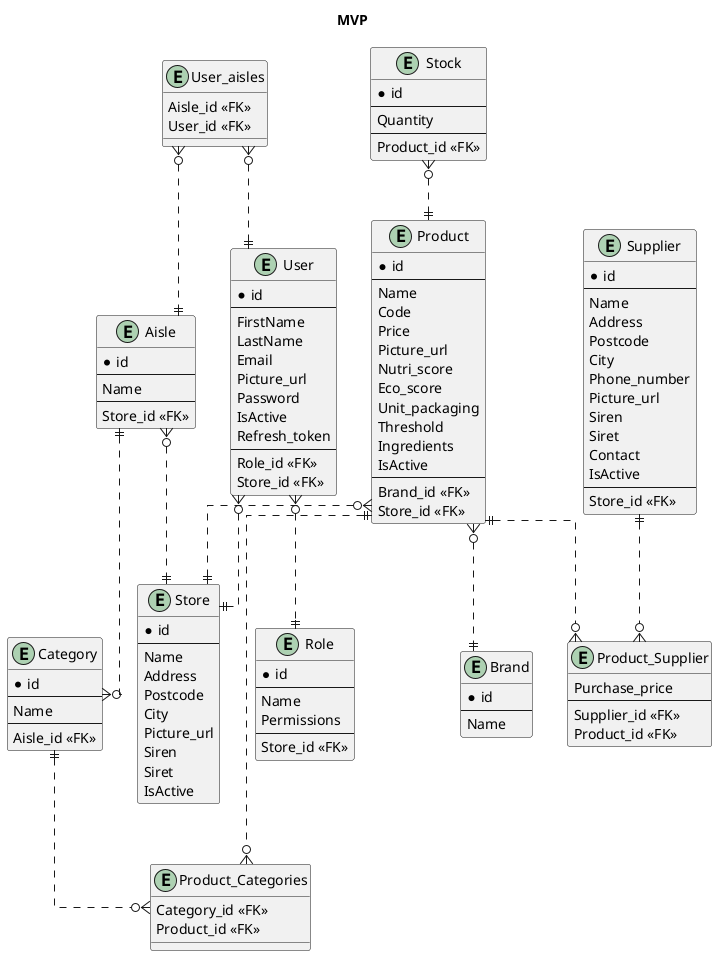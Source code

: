 @startuml entity-relation-mvp

title MVP

skinparam linetype ortho

entity "Store" {
*id
--
Name
Address
Postcode
City
Picture_url
Siren
Siret
IsActive
}

entity "Stock" {
*id
--
Quantity
--
Product_id <<FK>>
}

entity "Supplier" {
*id
--
Name
Address
Postcode
City
Phone_number
Picture_url
Siren
Siret
Contact
IsActive
--
Store_id <<FK>>
}

entity "Product" {
*id
--
Name
Code
Price
Picture_url
Nutri_score
Eco_score
Unit_packaging
Threshold
Ingredients
IsActive
--
Brand_id <<FK>>
Store_id <<FK>>
}

entity "Category" {
*id
--
Name
--
Aisle_id <<FK>>
}

entity "Product_Categories" {
Category_id <<FK>>
Product_id <<FK>>
}

entity "Product_Supplier" {
Purchase_price
--
Supplier_id <<FK>>
Product_id <<FK>>
}

entity "Aisle" {
*id
--
Name
--
Store_id <<FK>>
}

entity "Role" {
*id
--
Name
Permissions
--
Store_id <<FK>>
}


entity "User_aisles" {
Aisle_id <<FK>>
User_id <<FK>>
}

entity "User" {
*id
--
FirstName
LastName
Email
Picture_url
Password
IsActive
Refresh_token
--
Role_id <<FK>>
Store_id <<FK>>
}

entity "Brand" {
*id
--
Name
}


Stock }o..|| Product

User }o..|| Role
User }o..|| Store


Aisle ||..o{ Category
Aisle }o..|| Store
User_aisles }o..|| User
User_aisles }o..|| Aisle


Product ||..o{ Product_Categories
Category ||..o{ Product_Categories
Product ||..o{ Product_Supplier
Supplier ||..o{ Product_Supplier
Product }o..|| Brand
Product }o..|| Store


@enduml
